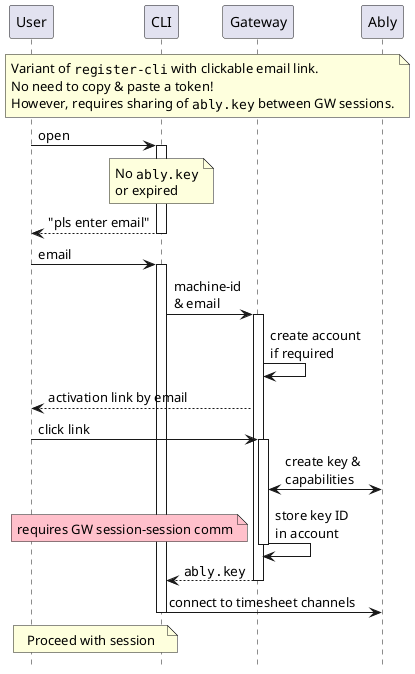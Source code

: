 @startuml
'https://plantuml.com/sequence-diagram

hide footbox

note across
Variant of ""register-cli"" with clickable email link.
No need to copy & paste a token!
However, requires sharing of ""ably.key"" between GW sessions.
end note

User -> CLI ++: open
note over CLI: No ""ably.key""\nor expired
CLI --> User --: "pls enter email"
User -> CLI ++: email
CLI -> Gateway ++: machine-id\n& email
Gateway -> Gateway: create account\nif required
Gateway --> User: activation link by email
User -> Gateway ++: click link
Gateway <-> Ably: create key &\ncapabilities
Gateway -> Gateway --: store key ID\nin account
note left #pink: requires GW session-session comm
Gateway --> CLI --: ""ably.key""
CLI -> Ably --: connect to timesheet channels
note over User, CLI: Proceed with session

@enduml